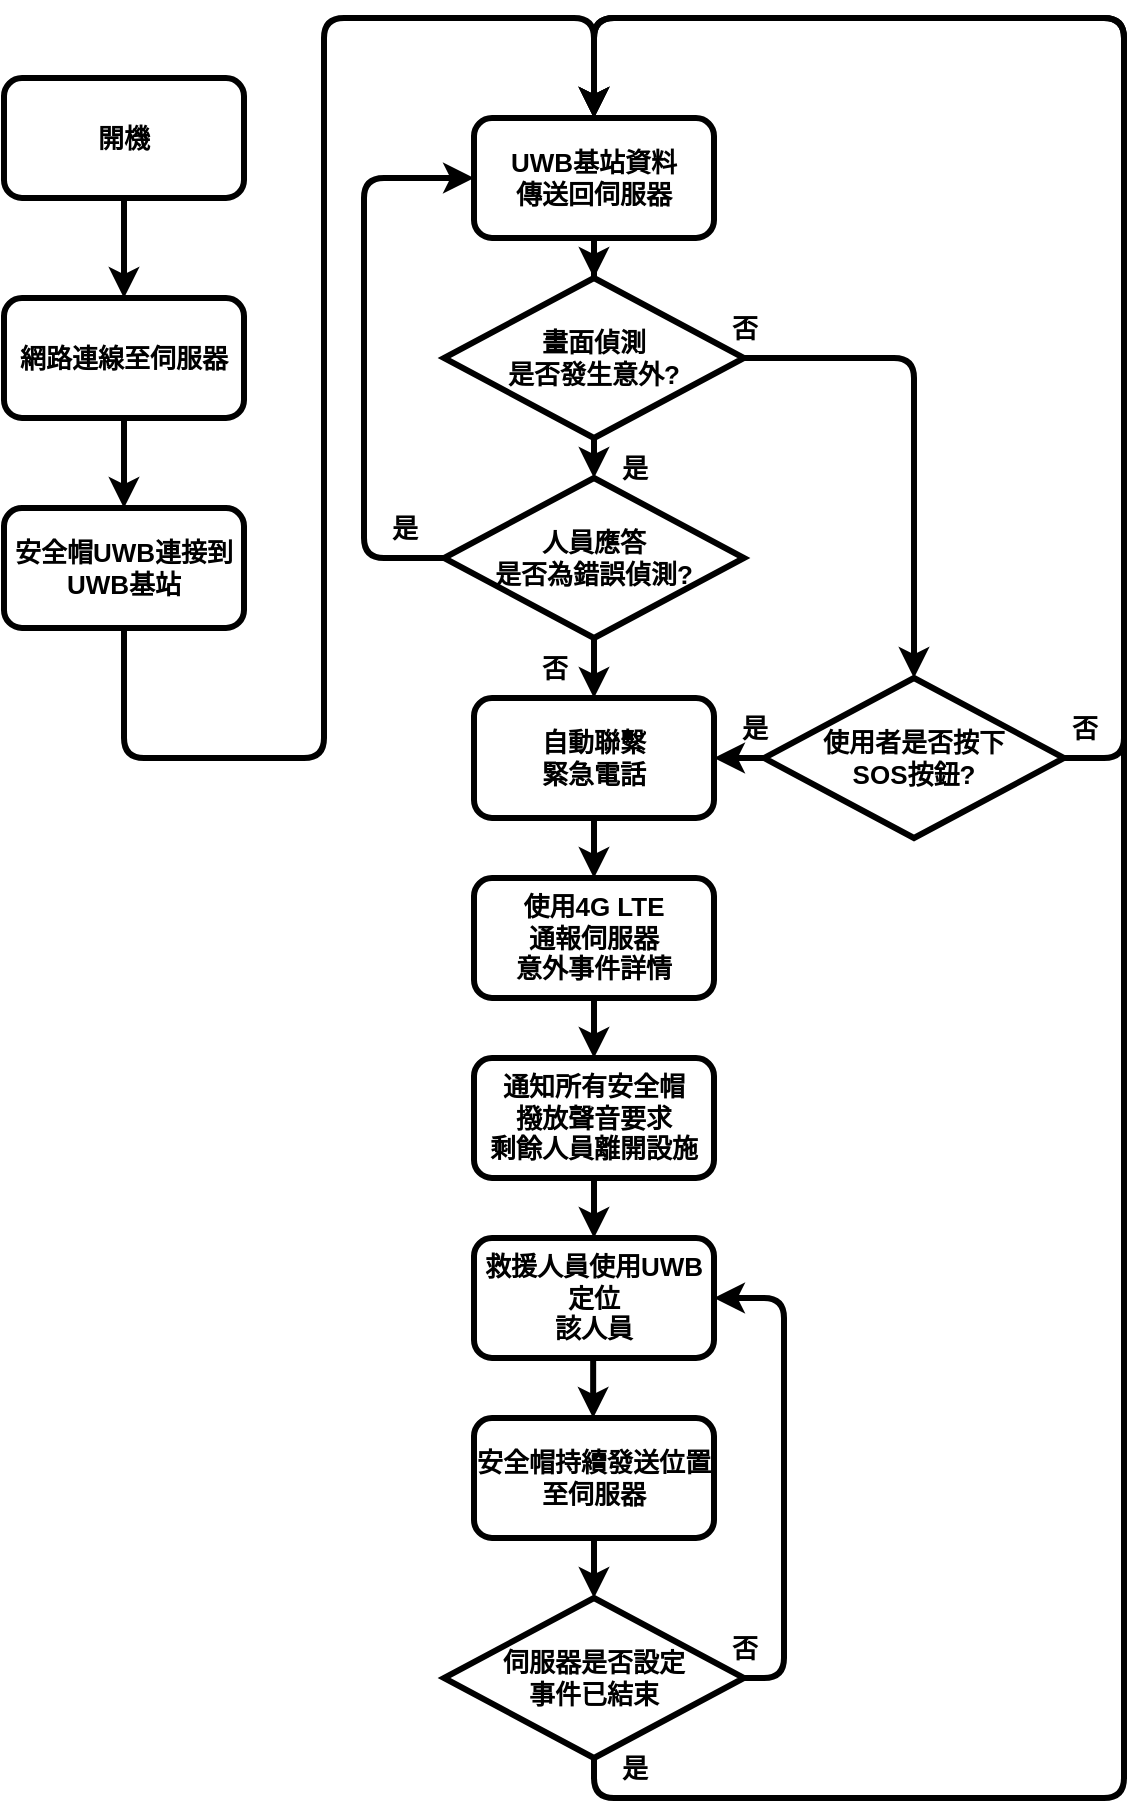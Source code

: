 <mxfile version="27.1.3">
  <diagram name="第 1 页" id="a0nKjG9fZwDfKFeWwZh4">
    <mxGraphModel dx="1812" dy="1024" grid="1" gridSize="10" guides="1" tooltips="1" connect="1" arrows="1" fold="1" page="1" pageScale="1" pageWidth="1440" pageHeight="1440" math="0" shadow="0">
      <root>
        <mxCell id="0" />
        <mxCell id="1" parent="0" />
        <mxCell id="T61uVOdUMud9WGPj7bag-1" value="" style="edgeStyle=orthogonalEdgeStyle;rounded=1;orthogonalLoop=1;jettySize=auto;html=1;fontColor=default;strokeWidth=3;labelBackgroundColor=none;fontSize=13;" edge="1" parent="1" source="T61uVOdUMud9WGPj7bag-2" target="T61uVOdUMud9WGPj7bag-4">
          <mxGeometry relative="1" as="geometry" />
        </mxCell>
        <mxCell id="T61uVOdUMud9WGPj7bag-2" value="&lt;font&gt;&lt;b&gt;開機&lt;/b&gt;&lt;/font&gt;" style="rounded=1;whiteSpace=wrap;html=1;movable=1;resizable=1;rotatable=1;deletable=1;editable=1;locked=0;connectable=1;labelBackgroundColor=none;strokeWidth=3;fontSize=13;" vertex="1" parent="1">
          <mxGeometry x="450" y="750" width="120" height="60" as="geometry" />
        </mxCell>
        <mxCell id="T61uVOdUMud9WGPj7bag-3" value="" style="edgeStyle=orthogonalEdgeStyle;rounded=1;orthogonalLoop=1;jettySize=auto;html=1;movable=1;resizable=1;rotatable=1;deletable=1;editable=1;locked=0;connectable=1;labelBackgroundColor=none;fontColor=default;strokeWidth=3;fontSize=13;" edge="1" parent="1" source="T61uVOdUMud9WGPj7bag-4" target="T61uVOdUMud9WGPj7bag-6">
          <mxGeometry relative="1" as="geometry" />
        </mxCell>
        <mxCell id="T61uVOdUMud9WGPj7bag-4" value="&lt;span&gt;&lt;b&gt;網路連線至伺服器&lt;/b&gt;&lt;/span&gt;" style="rounded=1;whiteSpace=wrap;html=1;movable=1;resizable=1;rotatable=1;deletable=1;editable=1;locked=0;connectable=1;labelBackgroundColor=none;strokeWidth=3;fontSize=13;" vertex="1" parent="1">
          <mxGeometry x="450" y="860" width="120" height="60" as="geometry" />
        </mxCell>
        <mxCell id="T61uVOdUMud9WGPj7bag-6" value="&lt;span&gt;&lt;b&gt;安全帽UWB連接到UWB基站&lt;/b&gt;&lt;/span&gt;" style="rounded=1;whiteSpace=wrap;html=1;movable=1;resizable=1;rotatable=1;deletable=1;editable=1;locked=0;connectable=1;labelBackgroundColor=none;strokeWidth=3;fontSize=13;" vertex="1" parent="1">
          <mxGeometry x="450" y="965" width="120" height="60" as="geometry" />
        </mxCell>
        <mxCell id="T61uVOdUMud9WGPj7bag-8" value="&lt;b&gt;&lt;font&gt;救援人員使用UWB定位&lt;/font&gt;&lt;/b&gt;&lt;div&gt;&lt;b style=&quot;background-color: transparent; color: light-dark(rgb(0, 0, 0), rgb(255, 255, 255));&quot;&gt;&lt;font&gt;該人員&lt;/font&gt;&lt;/b&gt;&lt;/div&gt;" style="rounded=1;whiteSpace=wrap;html=1;movable=1;resizable=1;rotatable=1;deletable=1;editable=1;locked=0;connectable=1;labelBackgroundColor=none;strokeWidth=3;fontSize=13;" vertex="1" parent="1">
          <mxGeometry x="685" y="1330" width="120" height="60" as="geometry" />
        </mxCell>
        <mxCell id="T61uVOdUMud9WGPj7bag-41" value="" style="edgeStyle=orthogonalEdgeStyle;rounded=0;orthogonalLoop=1;jettySize=auto;html=1;strokeWidth=3;fontSize=13;" edge="1" parent="1" source="T61uVOdUMud9WGPj7bag-10" target="T61uVOdUMud9WGPj7bag-35">
          <mxGeometry relative="1" as="geometry" />
        </mxCell>
        <mxCell id="T61uVOdUMud9WGPj7bag-10" value="&lt;b&gt;&lt;font&gt;使用4G LTE&lt;/font&gt;&lt;/b&gt;&lt;div&gt;&lt;b&gt;&lt;font&gt;通報伺服器&lt;/font&gt;&lt;/b&gt;&lt;/div&gt;&lt;div&gt;&lt;b&gt;&lt;font&gt;意外事件詳情&lt;/font&gt;&lt;/b&gt;&lt;/div&gt;" style="rounded=1;whiteSpace=wrap;html=1;movable=1;resizable=1;rotatable=1;deletable=1;editable=1;locked=0;connectable=1;labelBackgroundColor=none;strokeWidth=3;fontSize=13;" vertex="1" parent="1">
          <mxGeometry x="685" y="1150" width="120" height="60" as="geometry" />
        </mxCell>
        <mxCell id="T61uVOdUMud9WGPj7bag-11" value="&lt;font&gt;&lt;b&gt;是&lt;/b&gt;&lt;/font&gt;" style="text;html=1;align=center;verticalAlign=middle;resizable=1;points=[];autosize=1;movable=1;rotatable=1;deletable=1;editable=1;locked=0;connectable=1;labelBackgroundColor=none;strokeWidth=3;rounded=1;fontSize=13;" vertex="1" parent="1">
          <mxGeometry x="745" y="930" width="40" height="30" as="geometry" />
        </mxCell>
        <mxCell id="T61uVOdUMud9WGPj7bag-12" value="" style="edgeStyle=orthogonalEdgeStyle;rounded=1;orthogonalLoop=1;jettySize=auto;html=1;fontColor=default;strokeWidth=3;labelBackgroundColor=none;fontSize=13;" edge="1" parent="1" source="T61uVOdUMud9WGPj7bag-13" target="T61uVOdUMud9WGPj7bag-10">
          <mxGeometry relative="1" as="geometry">
            <Array as="points">
              <mxPoint x="745" y="1140" />
              <mxPoint x="745" y="1140" />
            </Array>
          </mxGeometry>
        </mxCell>
        <mxCell id="T61uVOdUMud9WGPj7bag-13" value="&lt;span&gt;&lt;b&gt;自動聯繫&lt;/b&gt;&lt;/span&gt;&lt;div&gt;&lt;span&gt;&lt;b&gt;緊急電話&lt;/b&gt;&lt;/span&gt;&lt;/div&gt;" style="rounded=1;whiteSpace=wrap;html=1;movable=1;resizable=1;rotatable=1;deletable=1;editable=1;locked=0;connectable=1;labelBackgroundColor=none;strokeWidth=3;fontSize=13;" vertex="1" parent="1">
          <mxGeometry x="685" y="1060" width="120" height="60" as="geometry" />
        </mxCell>
        <mxCell id="T61uVOdUMud9WGPj7bag-14" value="&lt;font&gt;&lt;b&gt;否&lt;/b&gt;&lt;/font&gt;" style="text;html=1;align=center;verticalAlign=middle;resizable=1;points=[];autosize=1;movable=1;rotatable=1;deletable=1;editable=1;locked=0;connectable=1;labelBackgroundColor=none;strokeWidth=3;rounded=1;fontSize=13;" vertex="1" parent="1">
          <mxGeometry x="705" y="1030" width="40" height="30" as="geometry" />
        </mxCell>
        <mxCell id="T61uVOdUMud9WGPj7bag-15" value="&lt;font&gt;&lt;b&gt;是&lt;/b&gt;&lt;/font&gt;" style="text;html=1;align=center;verticalAlign=middle;resizable=1;points=[];autosize=1;movable=1;rotatable=1;deletable=1;editable=1;locked=0;connectable=1;labelBackgroundColor=none;strokeWidth=3;rounded=1;fontSize=13;" vertex="1" parent="1">
          <mxGeometry x="630" y="960" width="40" height="30" as="geometry" />
        </mxCell>
        <mxCell id="T61uVOdUMud9WGPj7bag-16" value="&lt;b&gt;&lt;font&gt;畫面偵測&lt;/font&gt;&lt;/b&gt;&lt;div&gt;&lt;b&gt;&lt;font&gt;是否發生&lt;/font&gt;&lt;/b&gt;&lt;b style=&quot;background-color: transparent; color: light-dark(rgb(0, 0, 0), rgb(255, 255, 255));&quot;&gt;&lt;font&gt;意外?&lt;/font&gt;&lt;/b&gt;&lt;/div&gt;" style="strokeWidth=3;html=1;shape=mxgraph.flowchart.decision;whiteSpace=wrap;movable=1;resizable=1;rotatable=1;deletable=1;editable=1;locked=0;connectable=1;labelBackgroundColor=none;rounded=1;fontSize=13;" vertex="1" parent="1">
          <mxGeometry x="670" y="850" width="150" height="80" as="geometry" />
        </mxCell>
        <mxCell id="T61uVOdUMud9WGPj7bag-17" style="edgeStyle=orthogonalEdgeStyle;rounded=1;orthogonalLoop=1;jettySize=auto;html=1;exitX=0.5;exitY=1;exitDx=0;exitDy=0;exitPerimeter=0;entryX=0.5;entryY=0;entryDx=0;entryDy=0;movable=1;resizable=1;rotatable=1;deletable=1;editable=1;locked=0;connectable=1;labelBackgroundColor=none;fontColor=default;strokeWidth=3;fontSize=13;" edge="1" parent="1" source="T61uVOdUMud9WGPj7bag-19" target="T61uVOdUMud9WGPj7bag-13">
          <mxGeometry relative="1" as="geometry" />
        </mxCell>
        <mxCell id="T61uVOdUMud9WGPj7bag-18" style="edgeStyle=orthogonalEdgeStyle;rounded=1;orthogonalLoop=1;jettySize=auto;html=1;fontColor=default;entryX=0;entryY=0.5;entryDx=0;entryDy=0;strokeWidth=3;labelBackgroundColor=none;fontSize=13;" edge="1" parent="1" source="T61uVOdUMud9WGPj7bag-19" target="T61uVOdUMud9WGPj7bag-29">
          <mxGeometry relative="1" as="geometry">
            <mxPoint x="600" y="1060" as="targetPoint" />
            <Array as="points">
              <mxPoint x="630" y="990" />
              <mxPoint x="630" y="800" />
            </Array>
          </mxGeometry>
        </mxCell>
        <mxCell id="T61uVOdUMud9WGPj7bag-19" value="&lt;div&gt;&lt;font&gt;&lt;b&gt;人員應答&lt;/b&gt;&lt;/font&gt;&lt;/div&gt;&lt;div&gt;&lt;font&gt;&lt;b&gt;是否為錯誤偵測&lt;/b&gt;&lt;b&gt;&lt;font&gt;?&lt;/font&gt;&lt;/b&gt;&lt;/font&gt;&lt;/div&gt;" style="strokeWidth=3;html=1;shape=mxgraph.flowchart.decision;whiteSpace=wrap;movable=1;resizable=1;rotatable=1;deletable=1;editable=1;locked=0;connectable=1;labelBackgroundColor=none;rounded=1;fontSize=13;" vertex="1" parent="1">
          <mxGeometry x="670" y="950" width="150" height="80" as="geometry" />
        </mxCell>
        <mxCell id="T61uVOdUMud9WGPj7bag-20" style="edgeStyle=orthogonalEdgeStyle;rounded=1;orthogonalLoop=1;jettySize=auto;html=1;exitX=0.5;exitY=1;exitDx=0;exitDy=0;exitPerimeter=0;entryX=0.5;entryY=0;entryDx=0;entryDy=0;entryPerimeter=0;movable=1;resizable=1;rotatable=1;deletable=1;editable=1;locked=0;connectable=1;labelBackgroundColor=none;fontColor=default;strokeWidth=3;fontSize=13;" edge="1" parent="1" source="T61uVOdUMud9WGPj7bag-16" target="T61uVOdUMud9WGPj7bag-19">
          <mxGeometry relative="1" as="geometry" />
        </mxCell>
        <mxCell id="T61uVOdUMud9WGPj7bag-21" style="edgeStyle=orthogonalEdgeStyle;rounded=1;orthogonalLoop=1;jettySize=auto;html=1;exitX=0.5;exitY=1;exitDx=0;exitDy=0;movable=1;resizable=1;rotatable=1;deletable=1;editable=1;locked=0;connectable=1;labelBackgroundColor=none;fontColor=default;strokeWidth=3;entryX=0.5;entryY=0;entryDx=0;entryDy=0;fontSize=13;" edge="1" parent="1" source="T61uVOdUMud9WGPj7bag-6" target="T61uVOdUMud9WGPj7bag-29">
          <mxGeometry relative="1" as="geometry">
            <Array as="points">
              <mxPoint x="510" y="1090" />
              <mxPoint x="610" y="1090" />
              <mxPoint x="610" y="720" />
              <mxPoint x="745" y="720" />
            </Array>
            <mxPoint x="510" y="1130" as="sourcePoint" />
            <mxPoint x="850" y="700" as="targetPoint" />
          </mxGeometry>
        </mxCell>
        <mxCell id="T61uVOdUMud9WGPj7bag-22" style="edgeStyle=orthogonalEdgeStyle;rounded=0;orthogonalLoop=1;jettySize=auto;html=1;exitX=0;exitY=0.5;exitDx=0;exitDy=0;exitPerimeter=0;entryX=1;entryY=0.5;entryDx=0;entryDy=0;strokeWidth=3;labelBackgroundColor=none;fontColor=default;fontSize=13;" edge="1" parent="1" source="T61uVOdUMud9WGPj7bag-23" target="T61uVOdUMud9WGPj7bag-13">
          <mxGeometry relative="1" as="geometry" />
        </mxCell>
        <mxCell id="T61uVOdUMud9WGPj7bag-23" value="&lt;b&gt;&lt;font&gt;使用者是否按下&lt;/font&gt;&lt;/b&gt;&lt;div&gt;&lt;b&gt;&lt;font&gt;SOS按鈕?&lt;/font&gt;&lt;/b&gt;&lt;/div&gt;" style="strokeWidth=3;html=1;shape=mxgraph.flowchart.decision;whiteSpace=wrap;movable=1;resizable=1;rotatable=1;deletable=1;editable=1;locked=0;connectable=1;labelBackgroundColor=none;rounded=1;fontSize=13;" vertex="1" parent="1">
          <mxGeometry x="830" y="1050" width="150" height="80" as="geometry" />
        </mxCell>
        <mxCell id="T61uVOdUMud9WGPj7bag-24" style="edgeStyle=orthogonalEdgeStyle;rounded=1;orthogonalLoop=1;jettySize=auto;html=1;exitX=1;exitY=0.5;exitDx=0;exitDy=0;exitPerimeter=0;entryX=0.5;entryY=0;entryDx=0;entryDy=0;entryPerimeter=0;fontColor=default;strokeWidth=3;labelBackgroundColor=none;fontSize=13;" edge="1" parent="1" source="T61uVOdUMud9WGPj7bag-16" target="T61uVOdUMud9WGPj7bag-23">
          <mxGeometry relative="1" as="geometry" />
        </mxCell>
        <mxCell id="T61uVOdUMud9WGPj7bag-25" value="&lt;font&gt;&lt;b&gt;否&lt;/b&gt;&lt;/font&gt;" style="text;html=1;align=center;verticalAlign=middle;resizable=1;points=[];autosize=1;movable=1;rotatable=1;deletable=1;editable=1;locked=0;connectable=1;labelBackgroundColor=none;strokeWidth=3;rounded=1;fontSize=13;" vertex="1" parent="1">
          <mxGeometry x="800" y="860" width="40" height="30" as="geometry" />
        </mxCell>
        <mxCell id="T61uVOdUMud9WGPj7bag-26" value="&lt;font&gt;&lt;b&gt;是&lt;/b&gt;&lt;/font&gt;" style="text;html=1;align=center;verticalAlign=middle;resizable=1;points=[];autosize=1;movable=1;rotatable=1;deletable=1;editable=1;locked=0;connectable=1;labelBackgroundColor=none;strokeWidth=3;rounded=1;fontSize=13;" vertex="1" parent="1">
          <mxGeometry x="805" y="1060" width="40" height="30" as="geometry" />
        </mxCell>
        <mxCell id="T61uVOdUMud9WGPj7bag-27" value="&lt;font&gt;&lt;b&gt;否&lt;/b&gt;&lt;/font&gt;" style="text;html=1;align=center;verticalAlign=middle;resizable=1;points=[];autosize=1;movable=1;rotatable=1;deletable=1;editable=1;locked=0;connectable=1;labelBackgroundColor=none;strokeWidth=3;rounded=1;fontSize=13;" vertex="1" parent="1">
          <mxGeometry x="970" y="1060" width="40" height="30" as="geometry" />
        </mxCell>
        <mxCell id="T61uVOdUMud9WGPj7bag-28" style="edgeStyle=orthogonalEdgeStyle;rounded=1;orthogonalLoop=1;jettySize=auto;html=1;exitX=1;exitY=0.5;exitDx=0;exitDy=0;exitPerimeter=0;strokeWidth=3;curved=0;labelBackgroundColor=none;fontColor=default;entryX=0.5;entryY=0;entryDx=0;entryDy=0;fontSize=13;" edge="1" parent="1" source="T61uVOdUMud9WGPj7bag-23" target="T61uVOdUMud9WGPj7bag-29">
          <mxGeometry relative="1" as="geometry">
            <Array as="points">
              <mxPoint x="1010" y="1090" />
              <mxPoint x="1010" y="720" />
              <mxPoint x="745" y="720" />
            </Array>
            <mxPoint x="850" y="700" as="targetPoint" />
          </mxGeometry>
        </mxCell>
        <mxCell id="T61uVOdUMud9WGPj7bag-31" value="" style="edgeStyle=orthogonalEdgeStyle;rounded=0;orthogonalLoop=1;jettySize=auto;html=1;strokeWidth=3;fontSize=13;" edge="1" parent="1" source="T61uVOdUMud9WGPj7bag-29" target="T61uVOdUMud9WGPj7bag-16">
          <mxGeometry relative="1" as="geometry" />
        </mxCell>
        <mxCell id="T61uVOdUMud9WGPj7bag-29" value="&lt;span&gt;&lt;b&gt;UWB基站資料&lt;/b&gt;&lt;/span&gt;&lt;div&gt;&lt;span&gt;&lt;b&gt;傳送回伺服器&lt;/b&gt;&lt;/span&gt;&lt;/div&gt;" style="rounded=1;whiteSpace=wrap;html=1;movable=1;resizable=1;rotatable=1;deletable=1;editable=1;locked=0;connectable=1;labelBackgroundColor=none;strokeWidth=3;fontSize=13;" vertex="1" parent="1">
          <mxGeometry x="685" y="770" width="120" height="60" as="geometry" />
        </mxCell>
        <mxCell id="T61uVOdUMud9WGPj7bag-44" value="" style="edgeStyle=orthogonalEdgeStyle;rounded=0;orthogonalLoop=1;jettySize=auto;html=1;strokeWidth=3;fontSize=13;" edge="1" parent="1" source="T61uVOdUMud9WGPj7bag-35" target="T61uVOdUMud9WGPj7bag-8">
          <mxGeometry relative="1" as="geometry" />
        </mxCell>
        <mxCell id="T61uVOdUMud9WGPj7bag-35" value="&lt;b&gt;&lt;font&gt;通知所有安全帽&lt;/font&gt;&lt;/b&gt;&lt;div&gt;&lt;b&gt;&lt;font&gt;撥放聲音要求&lt;/font&gt;&lt;/b&gt;&lt;/div&gt;&lt;div&gt;&lt;b&gt;&lt;font&gt;剩餘人員離開設施&lt;/font&gt;&lt;/b&gt;&lt;/div&gt;" style="rounded=1;whiteSpace=wrap;html=1;movable=1;resizable=1;rotatable=1;deletable=1;editable=1;locked=0;connectable=1;labelBackgroundColor=none;strokeWidth=3;fontSize=13;" vertex="1" parent="1">
          <mxGeometry x="685" y="1240" width="120" height="60" as="geometry" />
        </mxCell>
        <mxCell id="T61uVOdUMud9WGPj7bag-55" value="" style="edgeStyle=orthogonalEdgeStyle;rounded=0;orthogonalLoop=1;jettySize=auto;html=1;fontSize=12;strokeWidth=3;" edge="1" parent="1" source="T61uVOdUMud9WGPj7bag-50" target="T61uVOdUMud9WGPj7bag-54">
          <mxGeometry relative="1" as="geometry" />
        </mxCell>
        <mxCell id="T61uVOdUMud9WGPj7bag-50" value="&lt;span&gt;&lt;b&gt;安全帽持續發送位置至伺服器&lt;/b&gt;&lt;/span&gt;" style="rounded=1;whiteSpace=wrap;html=1;movable=1;resizable=1;rotatable=1;deletable=1;editable=1;locked=0;connectable=1;labelBackgroundColor=none;strokeWidth=3;fontSize=13;" vertex="1" parent="1">
          <mxGeometry x="685" y="1420" width="120" height="60" as="geometry" />
        </mxCell>
        <mxCell id="T61uVOdUMud9WGPj7bag-51" value="" style="edgeStyle=orthogonalEdgeStyle;rounded=0;orthogonalLoop=1;jettySize=auto;html=1;strokeWidth=3;fontSize=13;" edge="1" parent="1">
          <mxGeometry relative="1" as="geometry">
            <mxPoint x="744.58" y="1390" as="sourcePoint" />
            <mxPoint x="744.58" y="1420" as="targetPoint" />
          </mxGeometry>
        </mxCell>
        <mxCell id="T61uVOdUMud9WGPj7bag-56" style="edgeStyle=orthogonalEdgeStyle;rounded=1;orthogonalLoop=1;jettySize=auto;html=1;strokeWidth=3;curved=0;exitX=0.5;exitY=1;exitDx=0;exitDy=0;exitPerimeter=0;" edge="1" parent="1" source="T61uVOdUMud9WGPj7bag-54">
          <mxGeometry relative="1" as="geometry">
            <mxPoint x="820" y="1620.0" as="sourcePoint" />
            <mxPoint x="745" y="770" as="targetPoint" />
            <Array as="points">
              <mxPoint x="745" y="1610" />
              <mxPoint x="1010" y="1610" />
              <mxPoint x="1010" y="720" />
              <mxPoint x="745" y="720" />
            </Array>
          </mxGeometry>
        </mxCell>
        <mxCell id="T61uVOdUMud9WGPj7bag-59" style="edgeStyle=orthogonalEdgeStyle;rounded=1;orthogonalLoop=1;jettySize=auto;html=1;exitX=1;exitY=0.5;exitDx=0;exitDy=0;exitPerimeter=0;entryX=1;entryY=0.5;entryDx=0;entryDy=0;curved=0;strokeWidth=3;" edge="1" parent="1" source="T61uVOdUMud9WGPj7bag-54" target="T61uVOdUMud9WGPj7bag-8">
          <mxGeometry relative="1" as="geometry" />
        </mxCell>
        <mxCell id="T61uVOdUMud9WGPj7bag-54" value="&lt;b&gt;伺服器是否設定&lt;/b&gt;&lt;div&gt;&lt;b&gt;事件&lt;span style=&quot;background-color: transparent; color: light-dark(rgb(0, 0, 0), rgb(255, 255, 255));&quot;&gt;已結束&lt;/span&gt;&lt;/b&gt;&lt;/div&gt;" style="strokeWidth=3;html=1;shape=mxgraph.flowchart.decision;whiteSpace=wrap;movable=1;resizable=1;rotatable=1;deletable=1;editable=1;locked=0;connectable=1;labelBackgroundColor=none;rounded=1;fontSize=13;" vertex="1" parent="1">
          <mxGeometry x="670" y="1510" width="150" height="80" as="geometry" />
        </mxCell>
        <mxCell id="T61uVOdUMud9WGPj7bag-60" value="&lt;font&gt;&lt;b&gt;否&lt;/b&gt;&lt;/font&gt;" style="text;html=1;align=center;verticalAlign=middle;resizable=1;points=[];autosize=1;movable=1;rotatable=1;deletable=1;editable=1;locked=0;connectable=1;labelBackgroundColor=none;strokeWidth=3;rounded=1;fontSize=13;" vertex="1" parent="1">
          <mxGeometry x="800" y="1520" width="40" height="30" as="geometry" />
        </mxCell>
        <mxCell id="T61uVOdUMud9WGPj7bag-61" value="&lt;font&gt;&lt;b&gt;是&lt;/b&gt;&lt;/font&gt;" style="text;html=1;align=center;verticalAlign=middle;resizable=1;points=[];autosize=1;movable=1;rotatable=1;deletable=1;editable=1;locked=0;connectable=1;labelBackgroundColor=none;strokeWidth=3;rounded=1;fontSize=13;" vertex="1" parent="1">
          <mxGeometry x="745" y="1580" width="40" height="30" as="geometry" />
        </mxCell>
      </root>
    </mxGraphModel>
  </diagram>
</mxfile>
